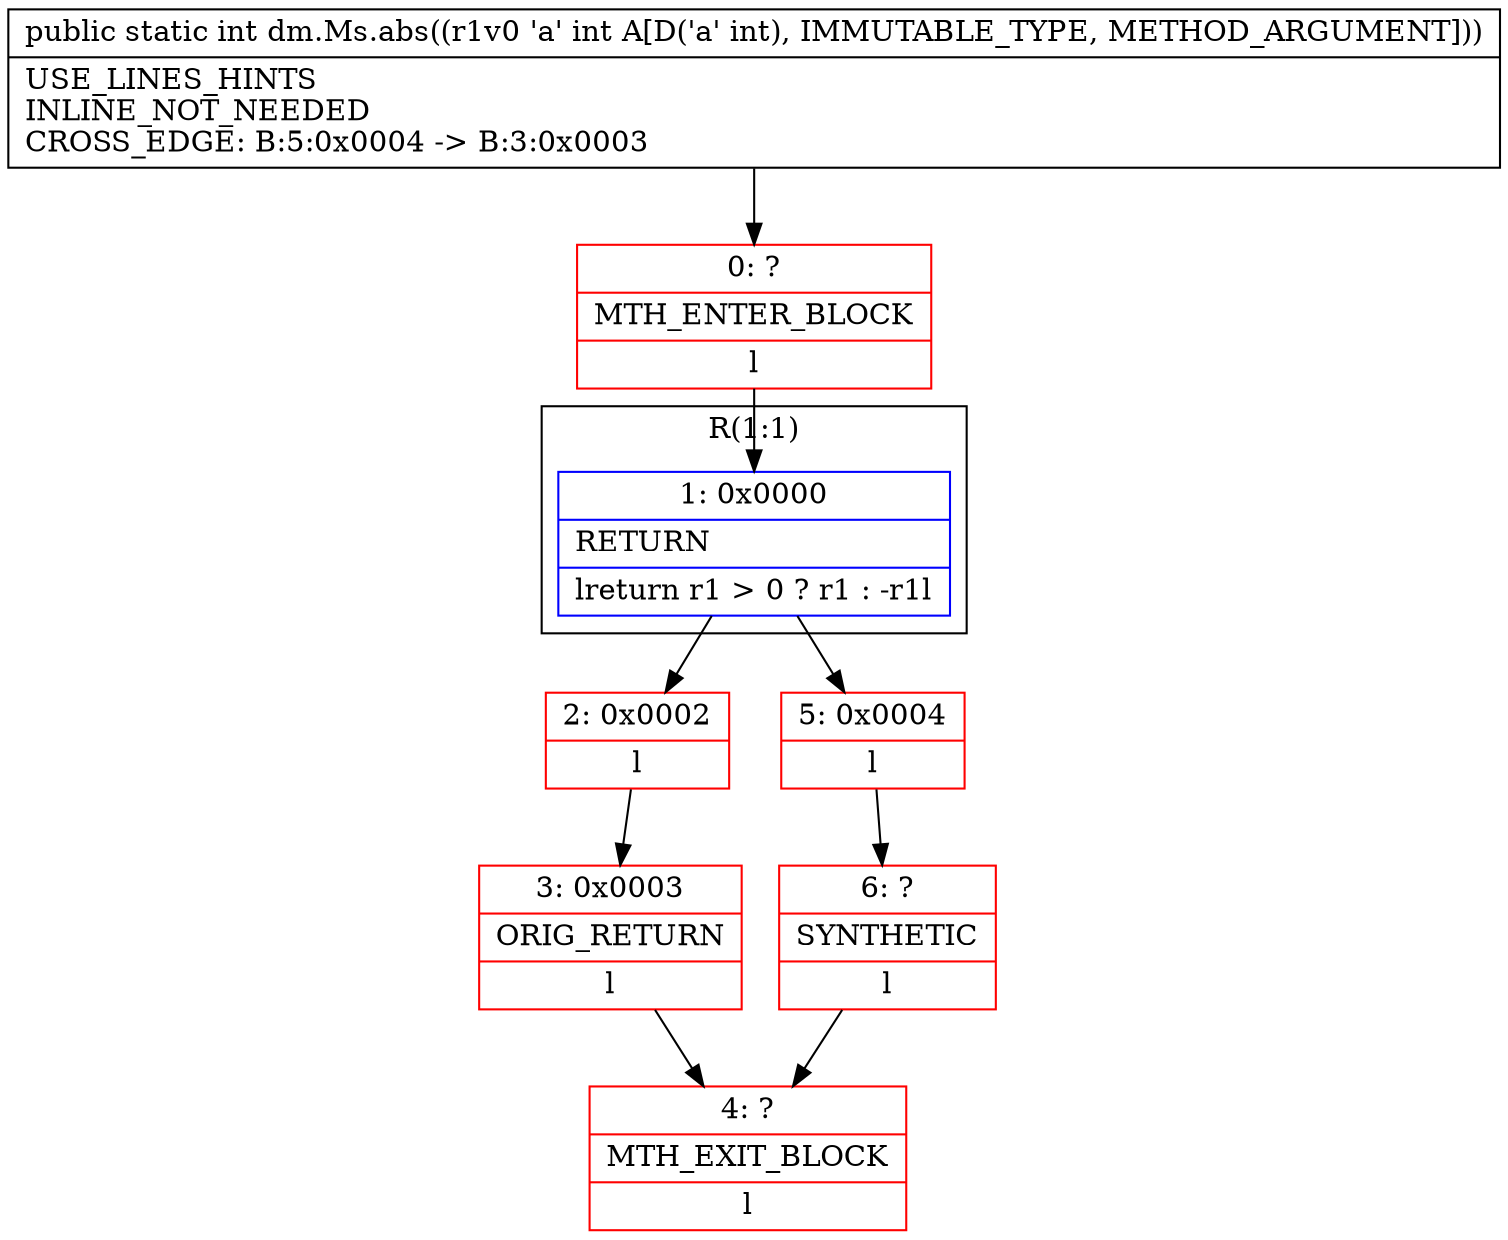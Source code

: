digraph "CFG fordm.Ms.abs(I)I" {
subgraph cluster_Region_1992642605 {
label = "R(1:1)";
node [shape=record,color=blue];
Node_1 [shape=record,label="{1\:\ 0x0000|RETURN\l|lreturn r1 \> 0 ? r1 : \-r1l}"];
}
Node_0 [shape=record,color=red,label="{0\:\ ?|MTH_ENTER_BLOCK\l|l}"];
Node_2 [shape=record,color=red,label="{2\:\ 0x0002|l}"];
Node_3 [shape=record,color=red,label="{3\:\ 0x0003|ORIG_RETURN\l|l}"];
Node_4 [shape=record,color=red,label="{4\:\ ?|MTH_EXIT_BLOCK\l|l}"];
Node_5 [shape=record,color=red,label="{5\:\ 0x0004|l}"];
Node_6 [shape=record,color=red,label="{6\:\ ?|SYNTHETIC\l|l}"];
MethodNode[shape=record,label="{public static int dm.Ms.abs((r1v0 'a' int A[D('a' int), IMMUTABLE_TYPE, METHOD_ARGUMENT]))  | USE_LINES_HINTS\lINLINE_NOT_NEEDED\lCROSS_EDGE: B:5:0x0004 \-\> B:3:0x0003\l}"];
MethodNode -> Node_0;
Node_1 -> Node_2;
Node_1 -> Node_5;
Node_0 -> Node_1;
Node_2 -> Node_3;
Node_3 -> Node_4;
Node_5 -> Node_6;
Node_6 -> Node_4;
}


